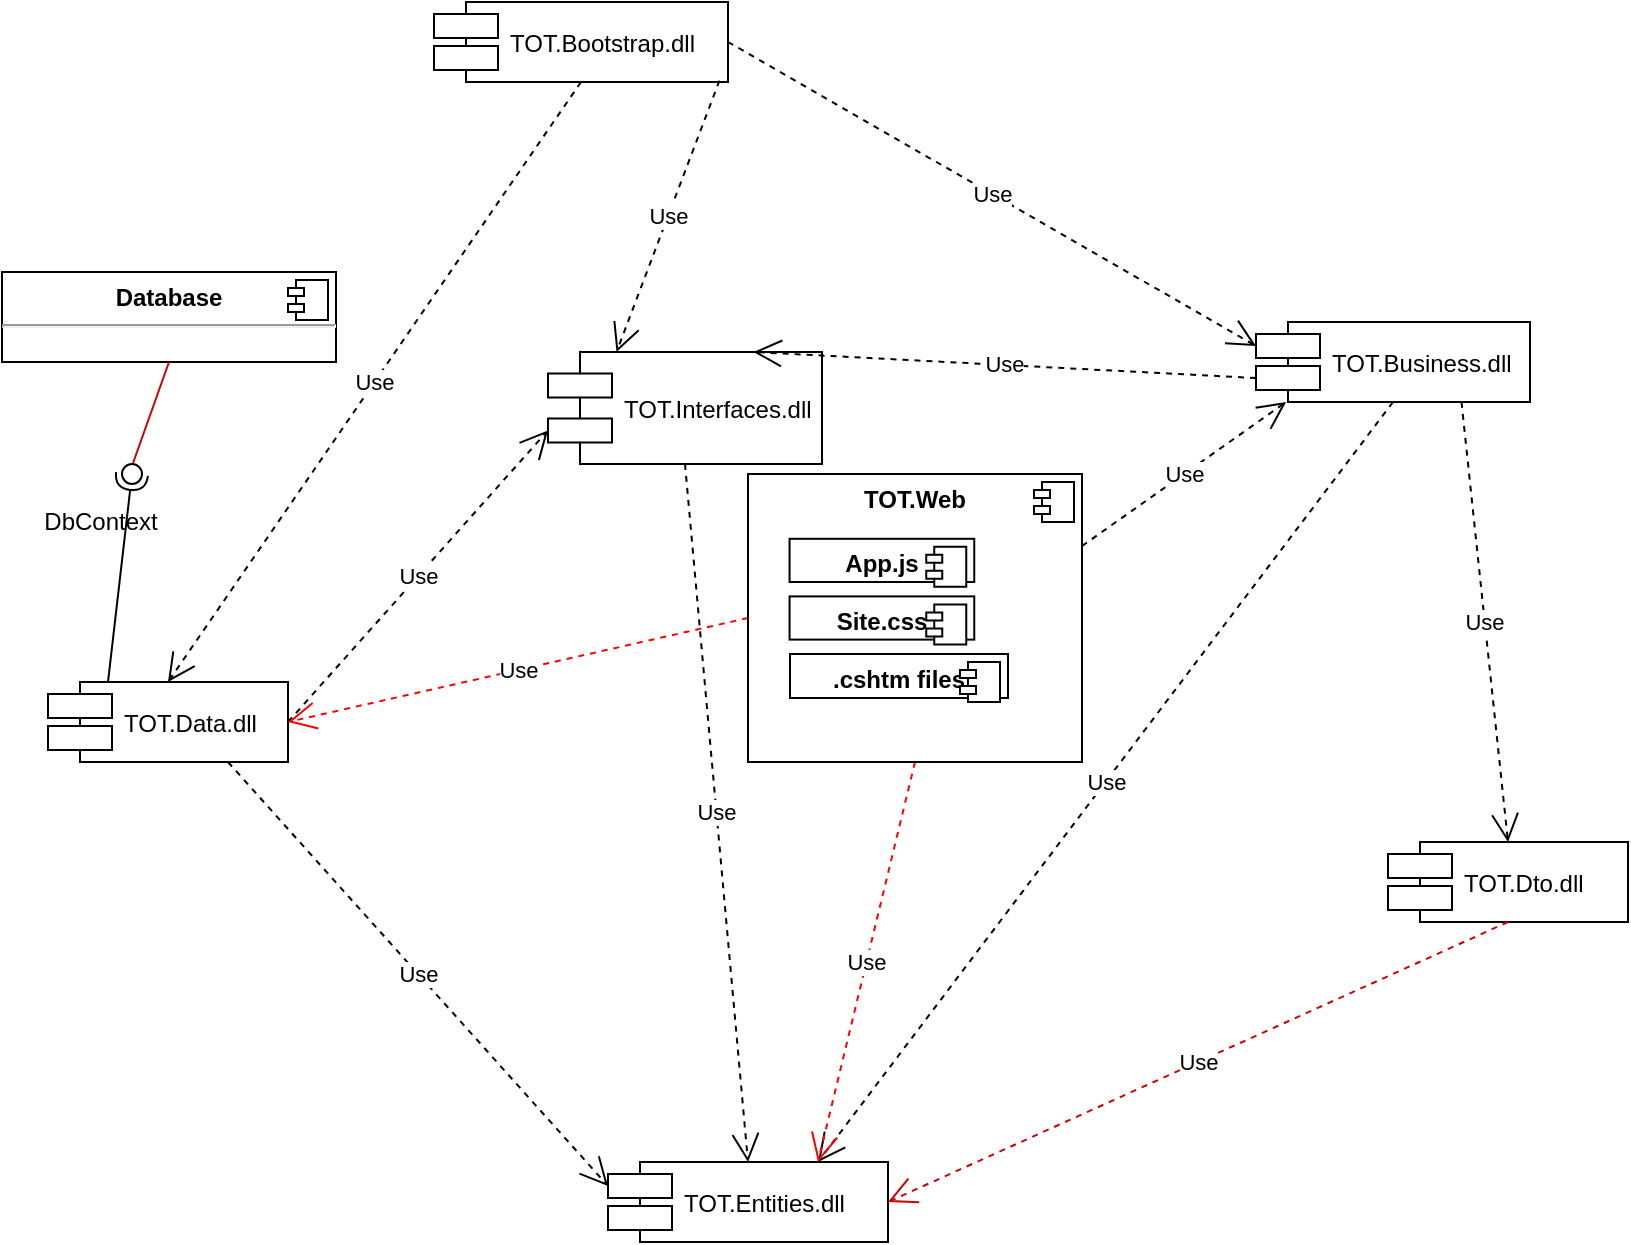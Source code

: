 <mxfile version="12.3.3" type="device" pages="1"><diagram name="Page-1" id="b5b7bab2-c9e2-2cf4-8b2a-24fd1a2a6d21"><mxGraphModel dx="1662" dy="763" grid="1" gridSize="10" guides="1" tooltips="1" connect="1" arrows="1" fold="1" page="1" pageScale="1" pageWidth="827" pageHeight="1169" background="#ffffff" math="0" shadow="0"><root><mxCell id="0"/><mxCell id="1" parent="0"/><mxCell id="1T1dPlmPdI58UYKZpstJ-1" value="TOT.Bootstrap.dll" style="shape=component;align=left;spacingLeft=36;" vertex="1" parent="1"><mxGeometry x="216" y="540" width="147" height="40" as="geometry"/></mxCell><mxCell id="1T1dPlmPdI58UYKZpstJ-2" value="TOT.Business.dll" style="shape=component;align=left;spacingLeft=36;" vertex="1" parent="1"><mxGeometry x="627" y="700" width="137" height="40" as="geometry"/></mxCell><mxCell id="1T1dPlmPdI58UYKZpstJ-3" value="TOT.Data.dll" style="shape=component;align=left;spacingLeft=36;" vertex="1" parent="1"><mxGeometry x="23" y="880" width="120" height="40" as="geometry"/></mxCell><mxCell id="1T1dPlmPdI58UYKZpstJ-4" value="TOT.Dto.dll" style="shape=component;align=left;spacingLeft=36;" vertex="1" parent="1"><mxGeometry x="693" y="960" width="120" height="40" as="geometry"/></mxCell><mxCell id="1T1dPlmPdI58UYKZpstJ-5" value="TOT.Entities.dll" style="shape=component;align=left;spacingLeft=36;" vertex="1" parent="1"><mxGeometry x="303" y="1120" width="140" height="40" as="geometry"/></mxCell><mxCell id="1T1dPlmPdI58UYKZpstJ-6" value="TOT.Interfaces.dll" style="shape=component;align=left;spacingLeft=36;" vertex="1" parent="1"><mxGeometry x="273" y="715" width="137" height="56" as="geometry"/></mxCell><mxCell id="1T1dPlmPdI58UYKZpstJ-19" value="Use" style="endArrow=open;endSize=12;dashed=1;html=1;entryX=0.5;entryY=0;entryDx=0;entryDy=0;exitX=0.5;exitY=1;exitDx=0;exitDy=0;" edge="1" parent="1" source="1T1dPlmPdI58UYKZpstJ-6" target="1T1dPlmPdI58UYKZpstJ-5"><mxGeometry width="160" relative="1" as="geometry"><mxPoint x="123" y="1040" as="sourcePoint"/><mxPoint x="283" y="1040" as="targetPoint"/></mxGeometry></mxCell><mxCell id="1T1dPlmPdI58UYKZpstJ-20" value="Use" style="endArrow=open;endSize=12;dashed=1;html=1;entryX=1;entryY=0.5;entryDx=0;entryDy=0;exitX=0.5;exitY=1;exitDx=0;exitDy=0;strokeColor=#CC0000;" edge="1" parent="1" source="1T1dPlmPdI58UYKZpstJ-4" target="1T1dPlmPdI58UYKZpstJ-5"><mxGeometry width="160" relative="1" as="geometry"><mxPoint x="443" y="846" as="sourcePoint"/><mxPoint x="446.5" y="930" as="targetPoint"/></mxGeometry></mxCell><mxCell id="1T1dPlmPdI58UYKZpstJ-21" value="Use" style="endArrow=open;endSize=12;dashed=1;html=1;entryX=0;entryY=0.7;entryDx=0;entryDy=0;exitX=1;exitY=0.5;exitDx=0;exitDy=0;" edge="1" parent="1" source="1T1dPlmPdI58UYKZpstJ-3" target="1T1dPlmPdI58UYKZpstJ-6"><mxGeometry width="160" relative="1" as="geometry"><mxPoint x="443" y="846" as="sourcePoint"/><mxPoint x="446.5" y="930" as="targetPoint"/></mxGeometry></mxCell><mxCell id="1T1dPlmPdI58UYKZpstJ-22" value="Use" style="endArrow=open;endSize=12;dashed=1;html=1;entryX=0;entryY=0.3;entryDx=0;entryDy=0;exitX=0.75;exitY=1;exitDx=0;exitDy=0;" edge="1" parent="1" source="1T1dPlmPdI58UYKZpstJ-3" target="1T1dPlmPdI58UYKZpstJ-5"><mxGeometry width="160" relative="1" as="geometry"><mxPoint x="453" y="856" as="sourcePoint"/><mxPoint x="456.5" y="940" as="targetPoint"/></mxGeometry></mxCell><mxCell id="1T1dPlmPdI58UYKZpstJ-23" value="Use" style="endArrow=open;endSize=12;dashed=1;html=1;entryX=0.75;entryY=0;entryDx=0;entryDy=0;exitX=0;exitY=0.7;exitDx=0;exitDy=0;" edge="1" parent="1" source="1T1dPlmPdI58UYKZpstJ-2" target="1T1dPlmPdI58UYKZpstJ-6"><mxGeometry width="160" relative="1" as="geometry"><mxPoint x="643" y="906" as="sourcePoint"/><mxPoint x="515" y="958" as="targetPoint"/></mxGeometry></mxCell><mxCell id="1T1dPlmPdI58UYKZpstJ-24" value="Use" style="endArrow=open;endSize=12;dashed=1;html=1;entryX=0.5;entryY=0;entryDx=0;entryDy=0;exitX=0.75;exitY=1;exitDx=0;exitDy=0;" edge="1" parent="1" source="1T1dPlmPdI58UYKZpstJ-2" target="1T1dPlmPdI58UYKZpstJ-4"><mxGeometry width="160" relative="1" as="geometry"><mxPoint x="653" y="916" as="sourcePoint"/><mxPoint x="525" y="968" as="targetPoint"/></mxGeometry></mxCell><mxCell id="1T1dPlmPdI58UYKZpstJ-25" value="Use" style="endArrow=open;endSize=12;dashed=1;html=1;entryX=0.75;entryY=0;entryDx=0;entryDy=0;exitX=0.5;exitY=1;exitDx=0;exitDy=0;" edge="1" parent="1" source="1T1dPlmPdI58UYKZpstJ-2" target="1T1dPlmPdI58UYKZpstJ-5"><mxGeometry width="160" relative="1" as="geometry"><mxPoint x="663" y="926" as="sourcePoint"/><mxPoint x="535" y="978" as="targetPoint"/></mxGeometry></mxCell><mxCell id="1T1dPlmPdI58UYKZpstJ-27" value="Use" style="endArrow=open;endSize=12;dashed=1;html=1;entryX=0;entryY=0.3;entryDx=0;entryDy=0;exitX=1;exitY=0.5;exitDx=0;exitDy=0;" edge="1" parent="1" source="1T1dPlmPdI58UYKZpstJ-1" target="1T1dPlmPdI58UYKZpstJ-2"><mxGeometry width="160" relative="1" as="geometry"><mxPoint x="436" y="570" as="sourcePoint"/><mxPoint x="390.25" y="638" as="targetPoint"/></mxGeometry></mxCell><mxCell id="1T1dPlmPdI58UYKZpstJ-28" value="Use" style="endArrow=open;endSize=12;dashed=1;html=1;entryX=0.5;entryY=0;entryDx=0;entryDy=0;exitX=0.5;exitY=1;exitDx=0;exitDy=0;" edge="1" parent="1" source="1T1dPlmPdI58UYKZpstJ-1" target="1T1dPlmPdI58UYKZpstJ-3"><mxGeometry width="160" relative="1" as="geometry"><mxPoint x="533" y="732" as="sourcePoint"/><mxPoint x="487.25" y="800" as="targetPoint"/></mxGeometry></mxCell><mxCell id="1T1dPlmPdI58UYKZpstJ-29" value="Use" style="endArrow=open;endSize=12;dashed=1;html=1;entryX=0.25;entryY=0;entryDx=0;entryDy=0;exitX=0.971;exitY=0.983;exitDx=0;exitDy=0;exitPerimeter=0;" edge="1" parent="1" source="1T1dPlmPdI58UYKZpstJ-1" target="1T1dPlmPdI58UYKZpstJ-6"><mxGeometry width="160" relative="1" as="geometry"><mxPoint x="543" y="742" as="sourcePoint"/><mxPoint x="497.25" y="810" as="targetPoint"/></mxGeometry></mxCell><mxCell id="1T1dPlmPdI58UYKZpstJ-30" value="&lt;p style=&quot;margin: 0px ; margin-top: 6px ; text-align: center&quot;&gt;&lt;b&gt;Database&lt;/b&gt;&lt;/p&gt;&lt;hr&gt;&lt;p style=&quot;margin: 0px ; margin-left: 8px&quot;&gt;&lt;br&gt;&lt;/p&gt;" style="align=left;overflow=fill;html=1;" vertex="1" parent="1"><mxGeometry y="675" width="167" height="45" as="geometry"/></mxCell><mxCell id="1T1dPlmPdI58UYKZpstJ-31" value="" style="shape=component;jettyWidth=8;jettyHeight=4;" vertex="1" parent="1T1dPlmPdI58UYKZpstJ-30"><mxGeometry x="1" width="20" height="20" relative="1" as="geometry"><mxPoint x="-24" y="4" as="offset"/></mxGeometry></mxCell><mxCell id="1T1dPlmPdI58UYKZpstJ-32" value="Use" style="endArrow=open;endSize=12;dashed=1;html=1;exitX=0;exitY=0.5;exitDx=0;exitDy=0;entryX=1;entryY=0.5;entryDx=0;entryDy=0;strokeColor=#FF0000;" edge="1" parent="1" source="1T1dPlmPdI58UYKZpstJ-41" target="1T1dPlmPdI58UYKZpstJ-3"><mxGeometry width="160" relative="1" as="geometry"><mxPoint x="385" y="935" as="sourcePoint"/><mxPoint x="703" y="530" as="targetPoint"/></mxGeometry></mxCell><mxCell id="1T1dPlmPdI58UYKZpstJ-33" value="Use" style="endArrow=open;endSize=12;dashed=1;html=1;entryX=0.11;entryY=1;entryDx=0;entryDy=0;exitX=1;exitY=0.25;exitDx=0;exitDy=0;entryPerimeter=0;" edge="1" parent="1" source="1T1dPlmPdI58UYKZpstJ-41" target="1T1dPlmPdI58UYKZpstJ-2"><mxGeometry width="160" relative="1" as="geometry"><mxPoint x="544" y="845" as="sourcePoint"/><mxPoint x="523" y="698" as="targetPoint"/></mxGeometry></mxCell><mxCell id="1T1dPlmPdI58UYKZpstJ-34" value="Use" style="endArrow=open;endSize=12;dashed=1;html=1;entryX=0.75;entryY=0;entryDx=0;entryDy=0;exitX=0.5;exitY=1;exitDx=0;exitDy=0;strokeColor=#FF0000;" edge="1" parent="1" source="1T1dPlmPdI58UYKZpstJ-41" target="1T1dPlmPdI58UYKZpstJ-5"><mxGeometry width="160" relative="1" as="geometry"><mxPoint x="424.75" y="980" as="sourcePoint"/><mxPoint x="598" y="680" as="targetPoint"/></mxGeometry></mxCell><mxCell id="1T1dPlmPdI58UYKZpstJ-41" value="&lt;p style=&quot;margin: 0px ; margin-top: 6px ; text-align: center&quot;&gt;&lt;b&gt;TOT.Web&lt;/b&gt;&lt;/p&gt;" style="align=left;overflow=fill;html=1;" vertex="1" parent="1"><mxGeometry x="373" y="776" width="167" height="144" as="geometry"/></mxCell><mxCell id="1T1dPlmPdI58UYKZpstJ-42" value="" style="shape=component;jettyWidth=8;jettyHeight=4;" vertex="1" parent="1T1dPlmPdI58UYKZpstJ-41"><mxGeometry x="1" width="20" height="20" relative="1" as="geometry"><mxPoint x="-24" y="4" as="offset"/></mxGeometry></mxCell><mxCell id="1T1dPlmPdI58UYKZpstJ-43" value="&lt;p style=&quot;margin: 0px ; margin-top: 6px ; text-align: center&quot;&gt;&lt;b&gt;App.js&lt;/b&gt;&lt;/p&gt;" style="align=left;overflow=fill;html=1;" vertex="1" parent="1T1dPlmPdI58UYKZpstJ-41"><mxGeometry x="20.779" y="32.4" width="92.35" height="21.6" as="geometry"/></mxCell><mxCell id="1T1dPlmPdI58UYKZpstJ-44" value="" style="shape=component;jettyWidth=8;jettyHeight=4;" vertex="1" parent="1T1dPlmPdI58UYKZpstJ-43"><mxGeometry x="1" width="20" height="20" relative="1" as="geometry"><mxPoint x="-24" y="4" as="offset"/></mxGeometry></mxCell><mxCell id="1T1dPlmPdI58UYKZpstJ-45" value="&lt;p style=&quot;margin: 0px ; margin-top: 6px ; text-align: center&quot;&gt;&lt;b&gt;Site.css&lt;/b&gt;&lt;/p&gt;&lt;p style=&quot;margin: 0px ; margin-top: 6px ; text-align: center&quot;&gt;&lt;b&gt;&lt;br&gt;&lt;/b&gt;&lt;/p&gt;" style="align=left;overflow=fill;html=1;" vertex="1" parent="1T1dPlmPdI58UYKZpstJ-41"><mxGeometry x="20.779" y="61.2" width="92.35" height="21.6" as="geometry"/></mxCell><mxCell id="1T1dPlmPdI58UYKZpstJ-46" value="" style="shape=component;jettyWidth=8;jettyHeight=4;" vertex="1" parent="1T1dPlmPdI58UYKZpstJ-45"><mxGeometry x="1" width="20" height="20" relative="1" as="geometry"><mxPoint x="-24" y="4" as="offset"/></mxGeometry></mxCell><mxCell id="1T1dPlmPdI58UYKZpstJ-47" value="&lt;p style=&quot;margin: 0px ; margin-top: 6px ; text-align: center&quot;&gt;&lt;b&gt;.cshtm files&lt;/b&gt;&lt;/p&gt;&lt;p style=&quot;margin: 0px ; margin-top: 6px ; text-align: center&quot;&gt;&lt;b&gt;&lt;br&gt;&lt;/b&gt;&lt;/p&gt;" style="align=left;overflow=fill;html=1;" vertex="1" parent="1T1dPlmPdI58UYKZpstJ-41"><mxGeometry x="21" y="90" width="109" height="22" as="geometry"/></mxCell><mxCell id="1T1dPlmPdI58UYKZpstJ-48" value="" style="shape=component;jettyWidth=8;jettyHeight=4;" vertex="1" parent="1T1dPlmPdI58UYKZpstJ-47"><mxGeometry x="1" width="20" height="20" relative="1" as="geometry"><mxPoint x="-24" y="4" as="offset"/></mxGeometry></mxCell><mxCell id="1T1dPlmPdI58UYKZpstJ-60" value="" style="rounded=0;orthogonalLoop=1;jettySize=auto;html=1;endArrow=none;endFill=0;strokeColor=#CC0000;exitX=0.5;exitY=1;exitDx=0;exitDy=0;entryX=0.5;entryY=0.1;entryDx=0;entryDy=0;entryPerimeter=0;" edge="1" target="1T1dPlmPdI58UYKZpstJ-62" parent="1" source="1T1dPlmPdI58UYKZpstJ-30"><mxGeometry relative="1" as="geometry"><mxPoint x="90" y="755" as="sourcePoint"/><mxPoint x="70" y="750" as="targetPoint"/></mxGeometry></mxCell><mxCell id="1T1dPlmPdI58UYKZpstJ-61" value="" style="rounded=0;orthogonalLoop=1;jettySize=auto;html=1;endArrow=halfCircle;endFill=0;entryX=0.5;entryY=0.5;entryDx=0;entryDy=0;endSize=6;strokeWidth=1;exitX=0.25;exitY=0;exitDx=0;exitDy=0;" edge="1" target="1T1dPlmPdI58UYKZpstJ-62" parent="1" source="1T1dPlmPdI58UYKZpstJ-3"><mxGeometry relative="1" as="geometry"><mxPoint x="130" y="755" as="sourcePoint"/></mxGeometry></mxCell><mxCell id="1T1dPlmPdI58UYKZpstJ-62" value="" style="ellipse;whiteSpace=wrap;html=1;fontFamily=Helvetica;fontSize=12;fontColor=#000000;align=center;strokeColor=#000000;fillColor=#ffffff;points=[];aspect=fixed;resizable=0;" vertex="1" parent="1"><mxGeometry x="60" y="771" width="10" height="10" as="geometry"/></mxCell><mxCell id="1T1dPlmPdI58UYKZpstJ-63" value="DbContext" style="text;html=1;align=center;verticalAlign=middle;resizable=0;points=[];;autosize=1;" vertex="1" parent="1"><mxGeometry x="13.5" y="790" width="70" height="20" as="geometry"/></mxCell></root></mxGraphModel></diagram></mxfile>
